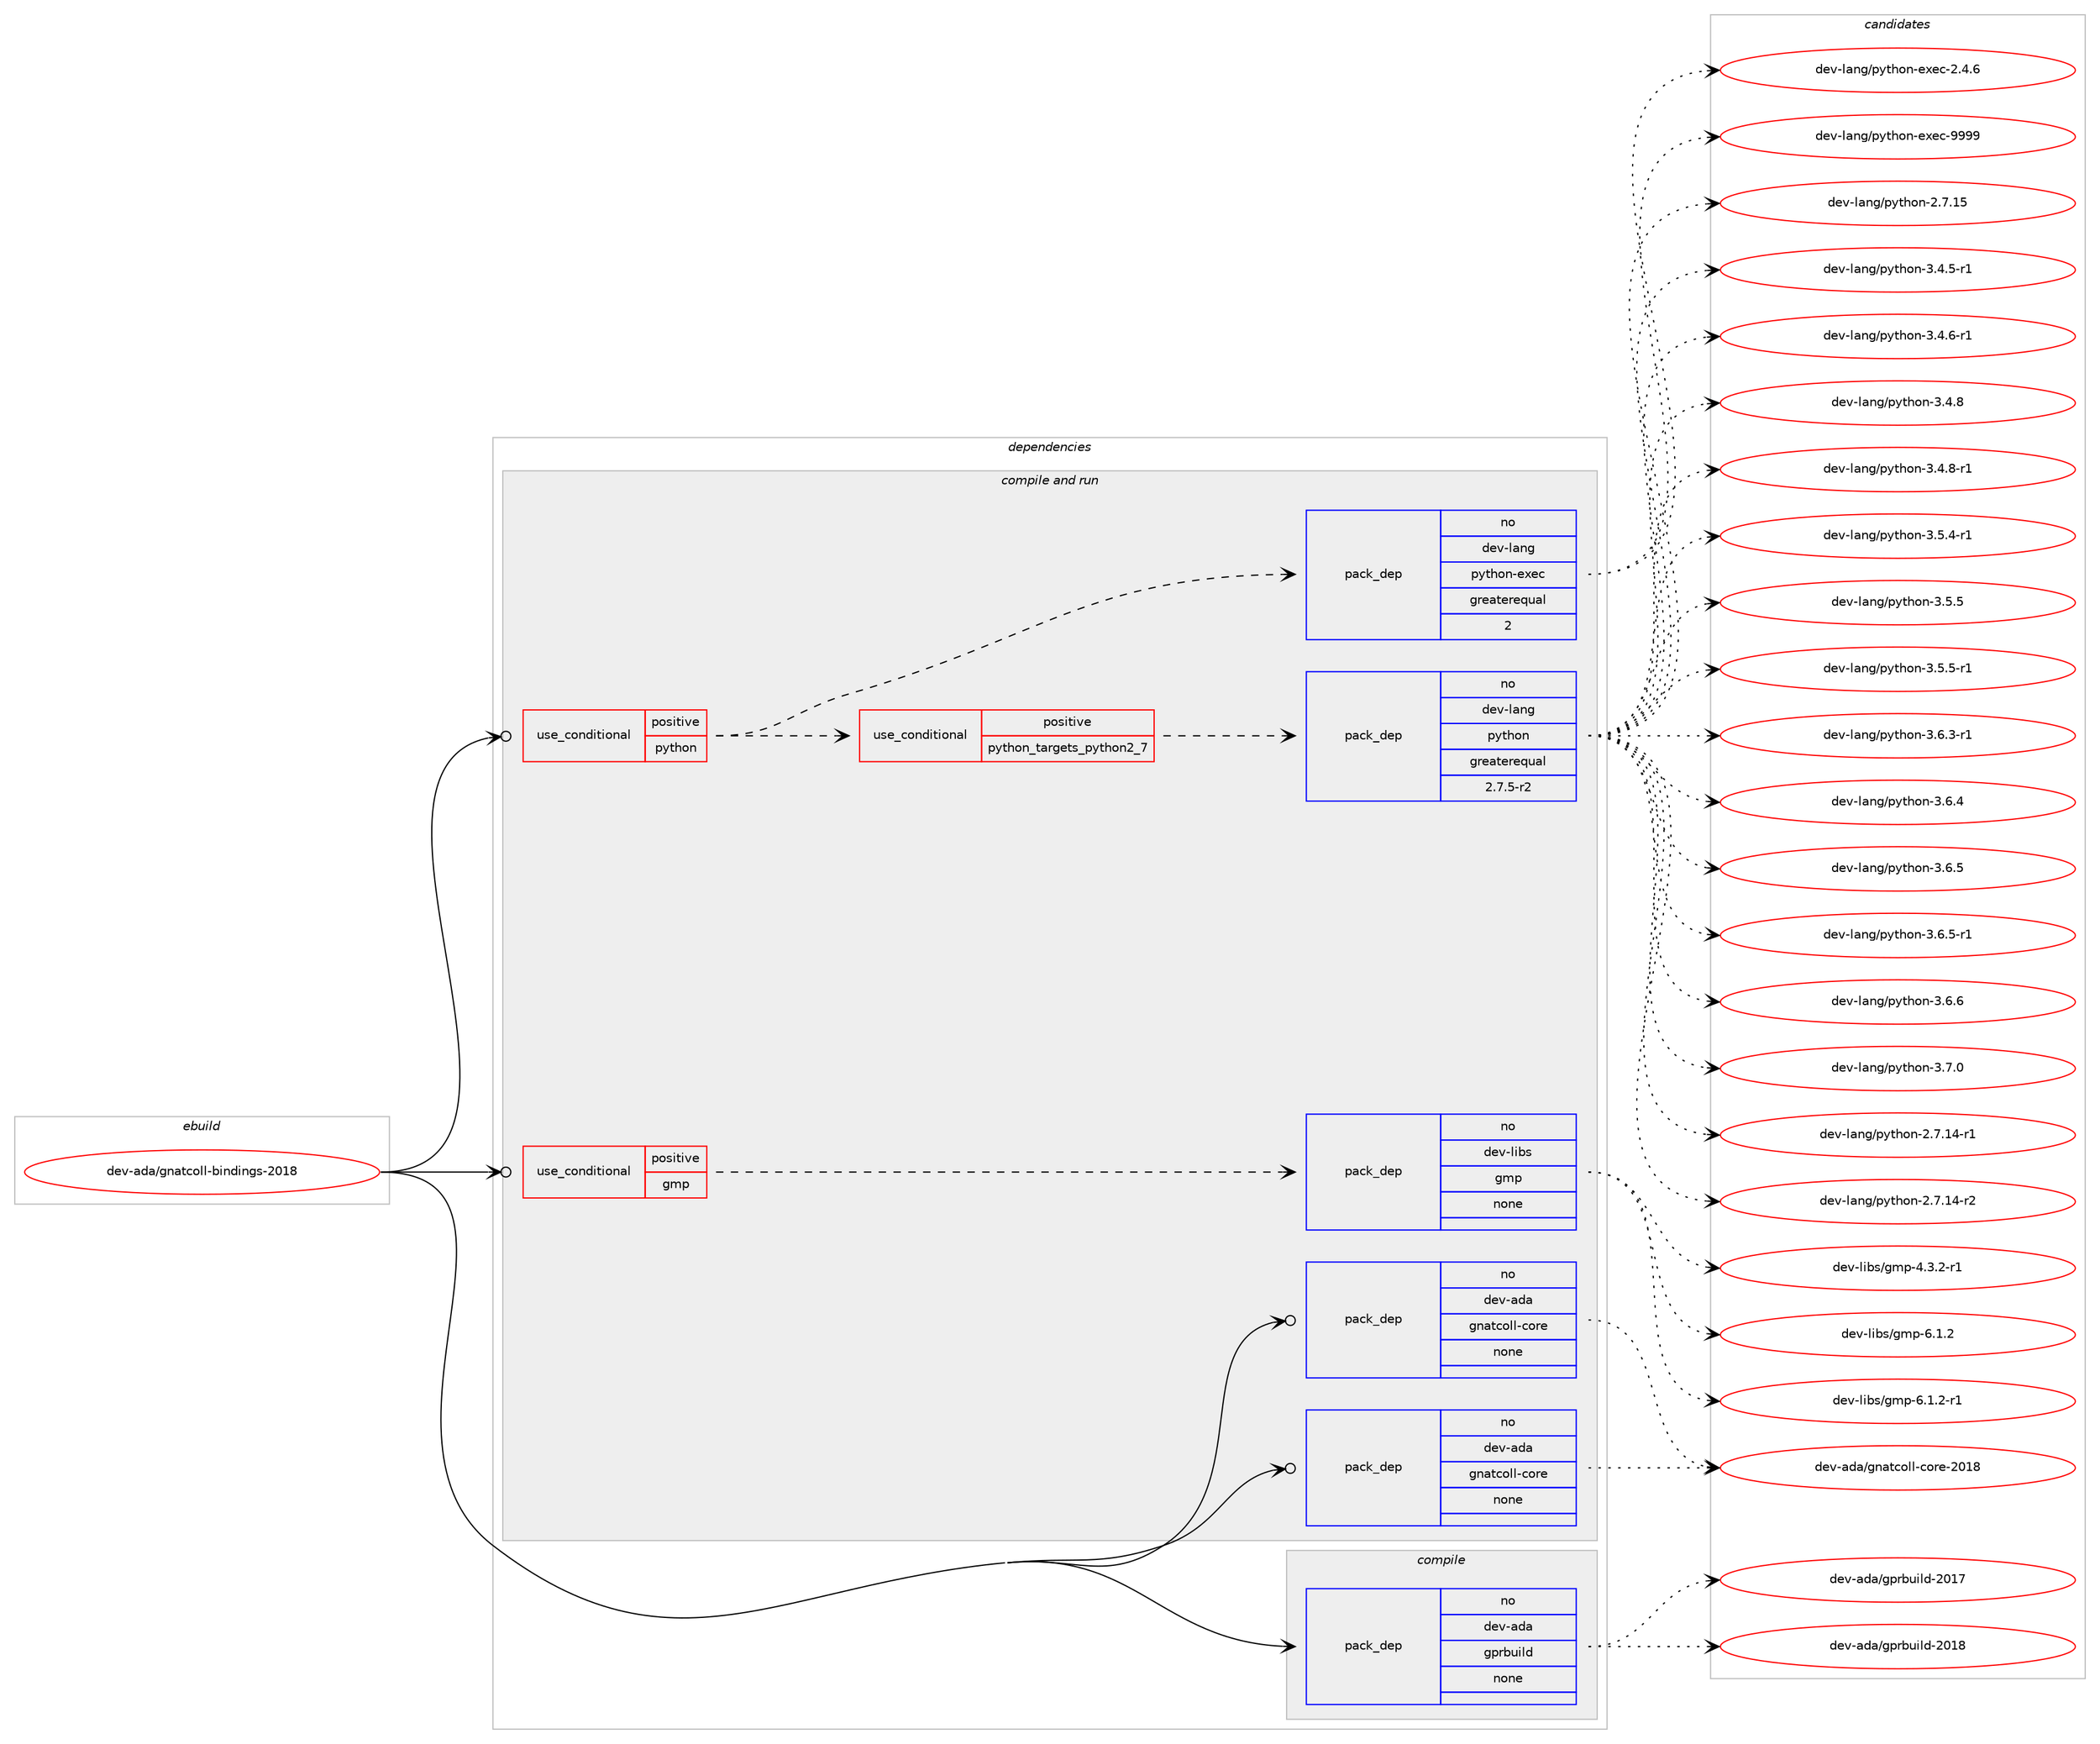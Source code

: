 digraph prolog {

# *************
# Graph options
# *************

newrank=true;
concentrate=true;
compound=true;
graph [rankdir=LR,fontname=Helvetica,fontsize=10,ranksep=1.5];#, ranksep=2.5, nodesep=0.2];
edge  [arrowhead=vee];
node  [fontname=Helvetica,fontsize=10];

# **********
# The ebuild
# **********

subgraph cluster_leftcol {
color=gray;
rank=same;
label=<<i>ebuild</i>>;
id [label="dev-ada/gnatcoll-bindings-2018", color=red, width=4, href="../dev-ada/gnatcoll-bindings-2018.svg"];
}

# ****************
# The dependencies
# ****************

subgraph cluster_midcol {
color=gray;
label=<<i>dependencies</i>>;
subgraph cluster_compile {
fillcolor="#eeeeee";
style=filled;
label=<<i>compile</i>>;
subgraph pack3603 {
dependency4820 [label=<<TABLE BORDER="0" CELLBORDER="1" CELLSPACING="0" CELLPADDING="4" WIDTH="220"><TR><TD ROWSPAN="6" CELLPADDING="30">pack_dep</TD></TR><TR><TD WIDTH="110">no</TD></TR><TR><TD>dev-ada</TD></TR><TR><TD>gprbuild</TD></TR><TR><TD>none</TD></TR><TR><TD></TD></TR></TABLE>>, shape=none, color=blue];
}
id:e -> dependency4820:w [weight=20,style="solid",arrowhead="vee"];
}
subgraph cluster_compileandrun {
fillcolor="#eeeeee";
style=filled;
label=<<i>compile and run</i>>;
subgraph cond1108 {
dependency4821 [label=<<TABLE BORDER="0" CELLBORDER="1" CELLSPACING="0" CELLPADDING="4"><TR><TD ROWSPAN="3" CELLPADDING="10">use_conditional</TD></TR><TR><TD>positive</TD></TR><TR><TD>gmp</TD></TR></TABLE>>, shape=none, color=red];
subgraph pack3604 {
dependency4822 [label=<<TABLE BORDER="0" CELLBORDER="1" CELLSPACING="0" CELLPADDING="4" WIDTH="220"><TR><TD ROWSPAN="6" CELLPADDING="30">pack_dep</TD></TR><TR><TD WIDTH="110">no</TD></TR><TR><TD>dev-libs</TD></TR><TR><TD>gmp</TD></TR><TR><TD>none</TD></TR><TR><TD></TD></TR></TABLE>>, shape=none, color=blue];
}
dependency4821:e -> dependency4822:w [weight=20,style="dashed",arrowhead="vee"];
}
id:e -> dependency4821:w [weight=20,style="solid",arrowhead="odotvee"];
subgraph cond1109 {
dependency4823 [label=<<TABLE BORDER="0" CELLBORDER="1" CELLSPACING="0" CELLPADDING="4"><TR><TD ROWSPAN="3" CELLPADDING="10">use_conditional</TD></TR><TR><TD>positive</TD></TR><TR><TD>python</TD></TR></TABLE>>, shape=none, color=red];
subgraph cond1110 {
dependency4824 [label=<<TABLE BORDER="0" CELLBORDER="1" CELLSPACING="0" CELLPADDING="4"><TR><TD ROWSPAN="3" CELLPADDING="10">use_conditional</TD></TR><TR><TD>positive</TD></TR><TR><TD>python_targets_python2_7</TD></TR></TABLE>>, shape=none, color=red];
subgraph pack3605 {
dependency4825 [label=<<TABLE BORDER="0" CELLBORDER="1" CELLSPACING="0" CELLPADDING="4" WIDTH="220"><TR><TD ROWSPAN="6" CELLPADDING="30">pack_dep</TD></TR><TR><TD WIDTH="110">no</TD></TR><TR><TD>dev-lang</TD></TR><TR><TD>python</TD></TR><TR><TD>greaterequal</TD></TR><TR><TD>2.7.5-r2</TD></TR></TABLE>>, shape=none, color=blue];
}
dependency4824:e -> dependency4825:w [weight=20,style="dashed",arrowhead="vee"];
}
dependency4823:e -> dependency4824:w [weight=20,style="dashed",arrowhead="vee"];
subgraph pack3606 {
dependency4826 [label=<<TABLE BORDER="0" CELLBORDER="1" CELLSPACING="0" CELLPADDING="4" WIDTH="220"><TR><TD ROWSPAN="6" CELLPADDING="30">pack_dep</TD></TR><TR><TD WIDTH="110">no</TD></TR><TR><TD>dev-lang</TD></TR><TR><TD>python-exec</TD></TR><TR><TD>greaterequal</TD></TR><TR><TD>2</TD></TR></TABLE>>, shape=none, color=blue];
}
dependency4823:e -> dependency4826:w [weight=20,style="dashed",arrowhead="vee"];
}
id:e -> dependency4823:w [weight=20,style="solid",arrowhead="odotvee"];
subgraph pack3607 {
dependency4827 [label=<<TABLE BORDER="0" CELLBORDER="1" CELLSPACING="0" CELLPADDING="4" WIDTH="220"><TR><TD ROWSPAN="6" CELLPADDING="30">pack_dep</TD></TR><TR><TD WIDTH="110">no</TD></TR><TR><TD>dev-ada</TD></TR><TR><TD>gnatcoll-core</TD></TR><TR><TD>none</TD></TR><TR><TD></TD></TR></TABLE>>, shape=none, color=blue];
}
id:e -> dependency4827:w [weight=20,style="solid",arrowhead="odotvee"];
subgraph pack3608 {
dependency4828 [label=<<TABLE BORDER="0" CELLBORDER="1" CELLSPACING="0" CELLPADDING="4" WIDTH="220"><TR><TD ROWSPAN="6" CELLPADDING="30">pack_dep</TD></TR><TR><TD WIDTH="110">no</TD></TR><TR><TD>dev-ada</TD></TR><TR><TD>gnatcoll-core</TD></TR><TR><TD>none</TD></TR><TR><TD></TD></TR></TABLE>>, shape=none, color=blue];
}
id:e -> dependency4828:w [weight=20,style="solid",arrowhead="odotvee"];
}
subgraph cluster_run {
fillcolor="#eeeeee";
style=filled;
label=<<i>run</i>>;
}
}

# **************
# The candidates
# **************

subgraph cluster_choices {
rank=same;
color=gray;
label=<<i>candidates</i>>;

subgraph choice3603 {
color=black;
nodesep=1;
choice10010111845971009747103112114981171051081004550484955 [label="dev-ada/gprbuild-2017", color=red, width=4,href="../dev-ada/gprbuild-2017.svg"];
choice10010111845971009747103112114981171051081004550484956 [label="dev-ada/gprbuild-2018", color=red, width=4,href="../dev-ada/gprbuild-2018.svg"];
dependency4820:e -> choice10010111845971009747103112114981171051081004550484955:w [style=dotted,weight="100"];
dependency4820:e -> choice10010111845971009747103112114981171051081004550484956:w [style=dotted,weight="100"];
}
subgraph choice3604 {
color=black;
nodesep=1;
choice1001011184510810598115471031091124552465146504511449 [label="dev-libs/gmp-4.3.2-r1", color=red, width=4,href="../dev-libs/gmp-4.3.2-r1.svg"];
choice100101118451081059811547103109112455446494650 [label="dev-libs/gmp-6.1.2", color=red, width=4,href="../dev-libs/gmp-6.1.2.svg"];
choice1001011184510810598115471031091124554464946504511449 [label="dev-libs/gmp-6.1.2-r1", color=red, width=4,href="../dev-libs/gmp-6.1.2-r1.svg"];
dependency4822:e -> choice1001011184510810598115471031091124552465146504511449:w [style=dotted,weight="100"];
dependency4822:e -> choice100101118451081059811547103109112455446494650:w [style=dotted,weight="100"];
dependency4822:e -> choice1001011184510810598115471031091124554464946504511449:w [style=dotted,weight="100"];
}
subgraph choice3605 {
color=black;
nodesep=1;
choice100101118451089711010347112121116104111110455046554649524511449 [label="dev-lang/python-2.7.14-r1", color=red, width=4,href="../dev-lang/python-2.7.14-r1.svg"];
choice100101118451089711010347112121116104111110455046554649524511450 [label="dev-lang/python-2.7.14-r2", color=red, width=4,href="../dev-lang/python-2.7.14-r2.svg"];
choice10010111845108971101034711212111610411111045504655464953 [label="dev-lang/python-2.7.15", color=red, width=4,href="../dev-lang/python-2.7.15.svg"];
choice1001011184510897110103471121211161041111104551465246534511449 [label="dev-lang/python-3.4.5-r1", color=red, width=4,href="../dev-lang/python-3.4.5-r1.svg"];
choice1001011184510897110103471121211161041111104551465246544511449 [label="dev-lang/python-3.4.6-r1", color=red, width=4,href="../dev-lang/python-3.4.6-r1.svg"];
choice100101118451089711010347112121116104111110455146524656 [label="dev-lang/python-3.4.8", color=red, width=4,href="../dev-lang/python-3.4.8.svg"];
choice1001011184510897110103471121211161041111104551465246564511449 [label="dev-lang/python-3.4.8-r1", color=red, width=4,href="../dev-lang/python-3.4.8-r1.svg"];
choice1001011184510897110103471121211161041111104551465346524511449 [label="dev-lang/python-3.5.4-r1", color=red, width=4,href="../dev-lang/python-3.5.4-r1.svg"];
choice100101118451089711010347112121116104111110455146534653 [label="dev-lang/python-3.5.5", color=red, width=4,href="../dev-lang/python-3.5.5.svg"];
choice1001011184510897110103471121211161041111104551465346534511449 [label="dev-lang/python-3.5.5-r1", color=red, width=4,href="../dev-lang/python-3.5.5-r1.svg"];
choice1001011184510897110103471121211161041111104551465446514511449 [label="dev-lang/python-3.6.3-r1", color=red, width=4,href="../dev-lang/python-3.6.3-r1.svg"];
choice100101118451089711010347112121116104111110455146544652 [label="dev-lang/python-3.6.4", color=red, width=4,href="../dev-lang/python-3.6.4.svg"];
choice100101118451089711010347112121116104111110455146544653 [label="dev-lang/python-3.6.5", color=red, width=4,href="../dev-lang/python-3.6.5.svg"];
choice1001011184510897110103471121211161041111104551465446534511449 [label="dev-lang/python-3.6.5-r1", color=red, width=4,href="../dev-lang/python-3.6.5-r1.svg"];
choice100101118451089711010347112121116104111110455146544654 [label="dev-lang/python-3.6.6", color=red, width=4,href="../dev-lang/python-3.6.6.svg"];
choice100101118451089711010347112121116104111110455146554648 [label="dev-lang/python-3.7.0", color=red, width=4,href="../dev-lang/python-3.7.0.svg"];
dependency4825:e -> choice100101118451089711010347112121116104111110455046554649524511449:w [style=dotted,weight="100"];
dependency4825:e -> choice100101118451089711010347112121116104111110455046554649524511450:w [style=dotted,weight="100"];
dependency4825:e -> choice10010111845108971101034711212111610411111045504655464953:w [style=dotted,weight="100"];
dependency4825:e -> choice1001011184510897110103471121211161041111104551465246534511449:w [style=dotted,weight="100"];
dependency4825:e -> choice1001011184510897110103471121211161041111104551465246544511449:w [style=dotted,weight="100"];
dependency4825:e -> choice100101118451089711010347112121116104111110455146524656:w [style=dotted,weight="100"];
dependency4825:e -> choice1001011184510897110103471121211161041111104551465246564511449:w [style=dotted,weight="100"];
dependency4825:e -> choice1001011184510897110103471121211161041111104551465346524511449:w [style=dotted,weight="100"];
dependency4825:e -> choice100101118451089711010347112121116104111110455146534653:w [style=dotted,weight="100"];
dependency4825:e -> choice1001011184510897110103471121211161041111104551465346534511449:w [style=dotted,weight="100"];
dependency4825:e -> choice1001011184510897110103471121211161041111104551465446514511449:w [style=dotted,weight="100"];
dependency4825:e -> choice100101118451089711010347112121116104111110455146544652:w [style=dotted,weight="100"];
dependency4825:e -> choice100101118451089711010347112121116104111110455146544653:w [style=dotted,weight="100"];
dependency4825:e -> choice1001011184510897110103471121211161041111104551465446534511449:w [style=dotted,weight="100"];
dependency4825:e -> choice100101118451089711010347112121116104111110455146544654:w [style=dotted,weight="100"];
dependency4825:e -> choice100101118451089711010347112121116104111110455146554648:w [style=dotted,weight="100"];
}
subgraph choice3606 {
color=black;
nodesep=1;
choice1001011184510897110103471121211161041111104510112010199455046524654 [label="dev-lang/python-exec-2.4.6", color=red, width=4,href="../dev-lang/python-exec-2.4.6.svg"];
choice10010111845108971101034711212111610411111045101120101994557575757 [label="dev-lang/python-exec-9999", color=red, width=4,href="../dev-lang/python-exec-9999.svg"];
dependency4826:e -> choice1001011184510897110103471121211161041111104510112010199455046524654:w [style=dotted,weight="100"];
dependency4826:e -> choice10010111845108971101034711212111610411111045101120101994557575757:w [style=dotted,weight="100"];
}
subgraph choice3607 {
color=black;
nodesep=1;
choice10010111845971009747103110971169911110810845991111141014550484956 [label="dev-ada/gnatcoll-core-2018", color=red, width=4,href="../dev-ada/gnatcoll-core-2018.svg"];
dependency4827:e -> choice10010111845971009747103110971169911110810845991111141014550484956:w [style=dotted,weight="100"];
}
subgraph choice3608 {
color=black;
nodesep=1;
choice10010111845971009747103110971169911110810845991111141014550484956 [label="dev-ada/gnatcoll-core-2018", color=red, width=4,href="../dev-ada/gnatcoll-core-2018.svg"];
dependency4828:e -> choice10010111845971009747103110971169911110810845991111141014550484956:w [style=dotted,weight="100"];
}
}

}
